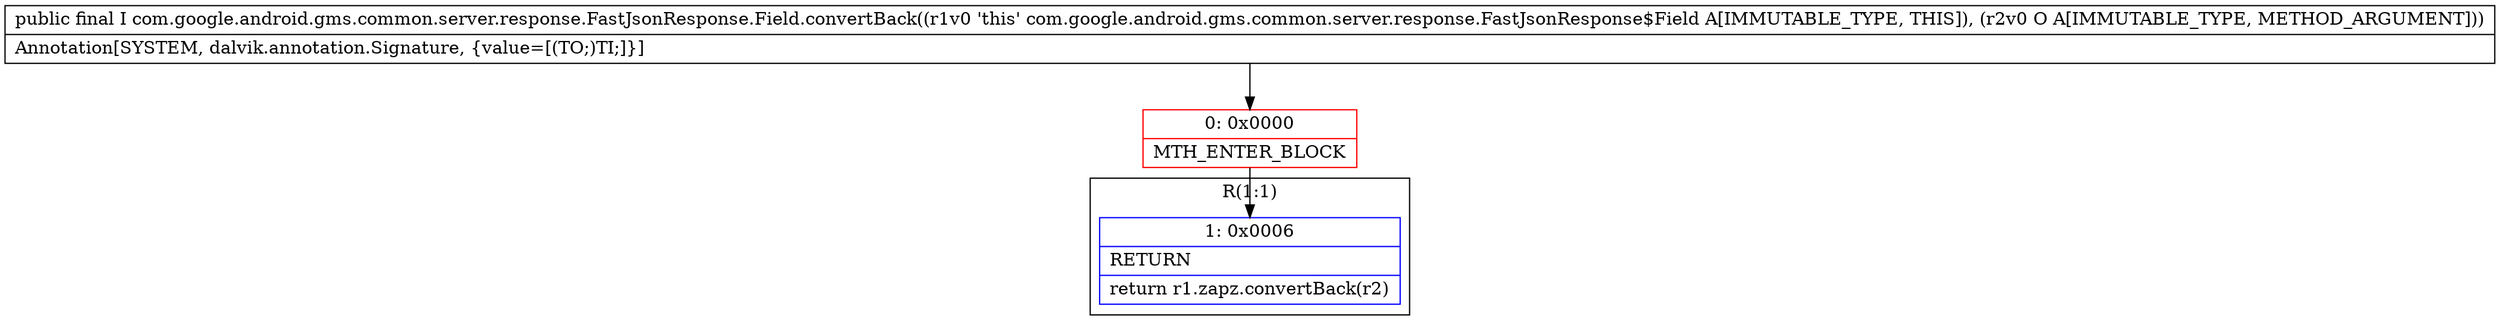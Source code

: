 digraph "CFG forcom.google.android.gms.common.server.response.FastJsonResponse.Field.convertBack(Ljava\/lang\/Object;)Ljava\/lang\/Object;" {
subgraph cluster_Region_969192003 {
label = "R(1:1)";
node [shape=record,color=blue];
Node_1 [shape=record,label="{1\:\ 0x0006|RETURN\l|return r1.zapz.convertBack(r2)\l}"];
}
Node_0 [shape=record,color=red,label="{0\:\ 0x0000|MTH_ENTER_BLOCK\l}"];
MethodNode[shape=record,label="{public final I com.google.android.gms.common.server.response.FastJsonResponse.Field.convertBack((r1v0 'this' com.google.android.gms.common.server.response.FastJsonResponse$Field A[IMMUTABLE_TYPE, THIS]), (r2v0 O A[IMMUTABLE_TYPE, METHOD_ARGUMENT]))  | Annotation[SYSTEM, dalvik.annotation.Signature, \{value=[(TO;)TI;]\}]\l}"];
MethodNode -> Node_0;
Node_0 -> Node_1;
}

